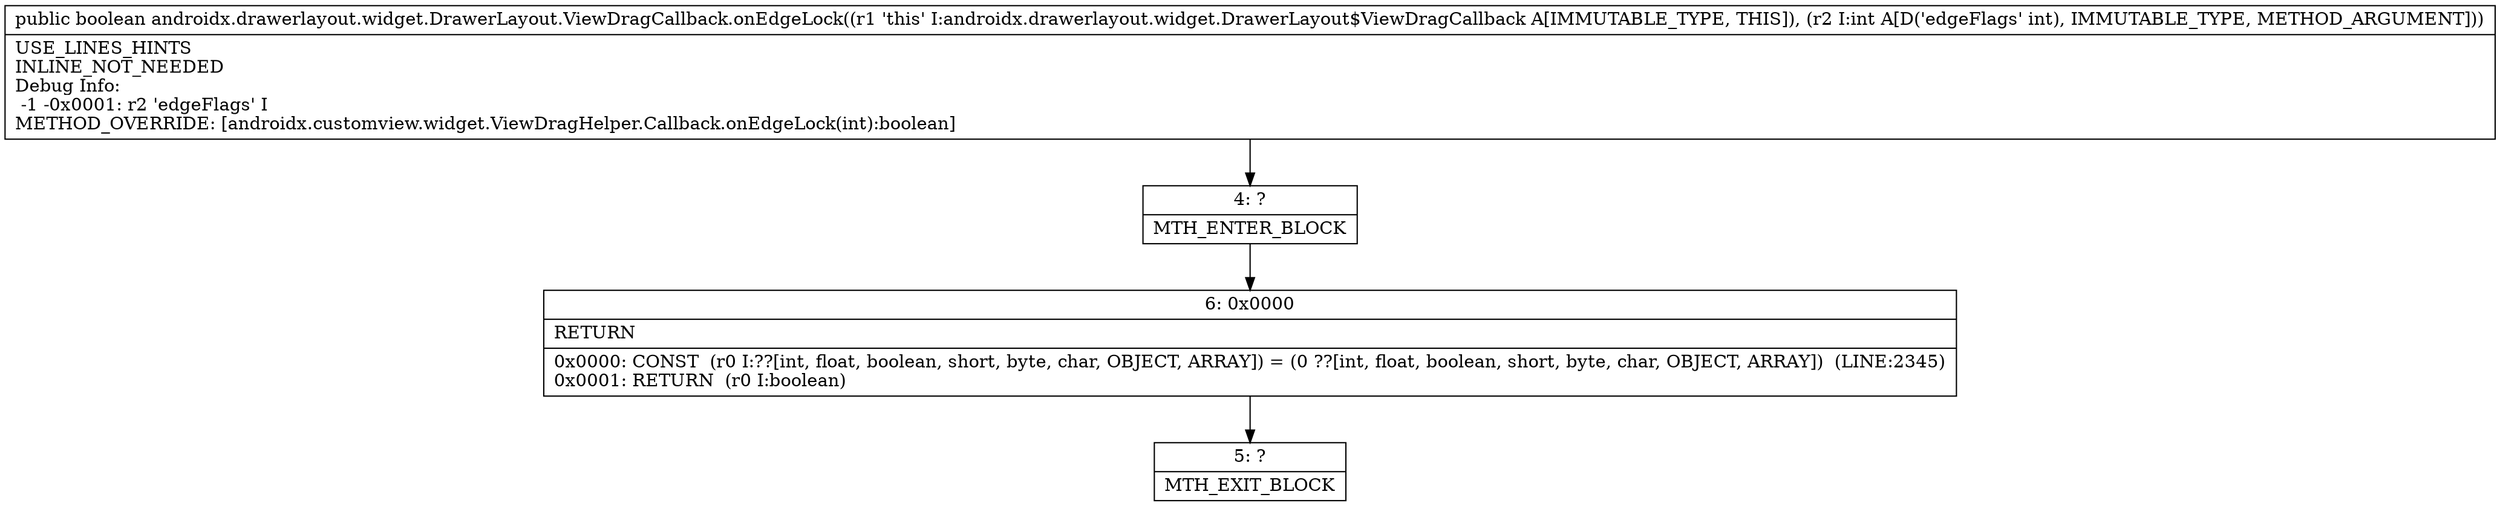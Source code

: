 digraph "CFG forandroidx.drawerlayout.widget.DrawerLayout.ViewDragCallback.onEdgeLock(I)Z" {
Node_4 [shape=record,label="{4\:\ ?|MTH_ENTER_BLOCK\l}"];
Node_6 [shape=record,label="{6\:\ 0x0000|RETURN\l|0x0000: CONST  (r0 I:??[int, float, boolean, short, byte, char, OBJECT, ARRAY]) = (0 ??[int, float, boolean, short, byte, char, OBJECT, ARRAY])  (LINE:2345)\l0x0001: RETURN  (r0 I:boolean) \l}"];
Node_5 [shape=record,label="{5\:\ ?|MTH_EXIT_BLOCK\l}"];
MethodNode[shape=record,label="{public boolean androidx.drawerlayout.widget.DrawerLayout.ViewDragCallback.onEdgeLock((r1 'this' I:androidx.drawerlayout.widget.DrawerLayout$ViewDragCallback A[IMMUTABLE_TYPE, THIS]), (r2 I:int A[D('edgeFlags' int), IMMUTABLE_TYPE, METHOD_ARGUMENT]))  | USE_LINES_HINTS\lINLINE_NOT_NEEDED\lDebug Info:\l  \-1 \-0x0001: r2 'edgeFlags' I\lMETHOD_OVERRIDE: [androidx.customview.widget.ViewDragHelper.Callback.onEdgeLock(int):boolean]\l}"];
MethodNode -> Node_4;Node_4 -> Node_6;
Node_6 -> Node_5;
}

